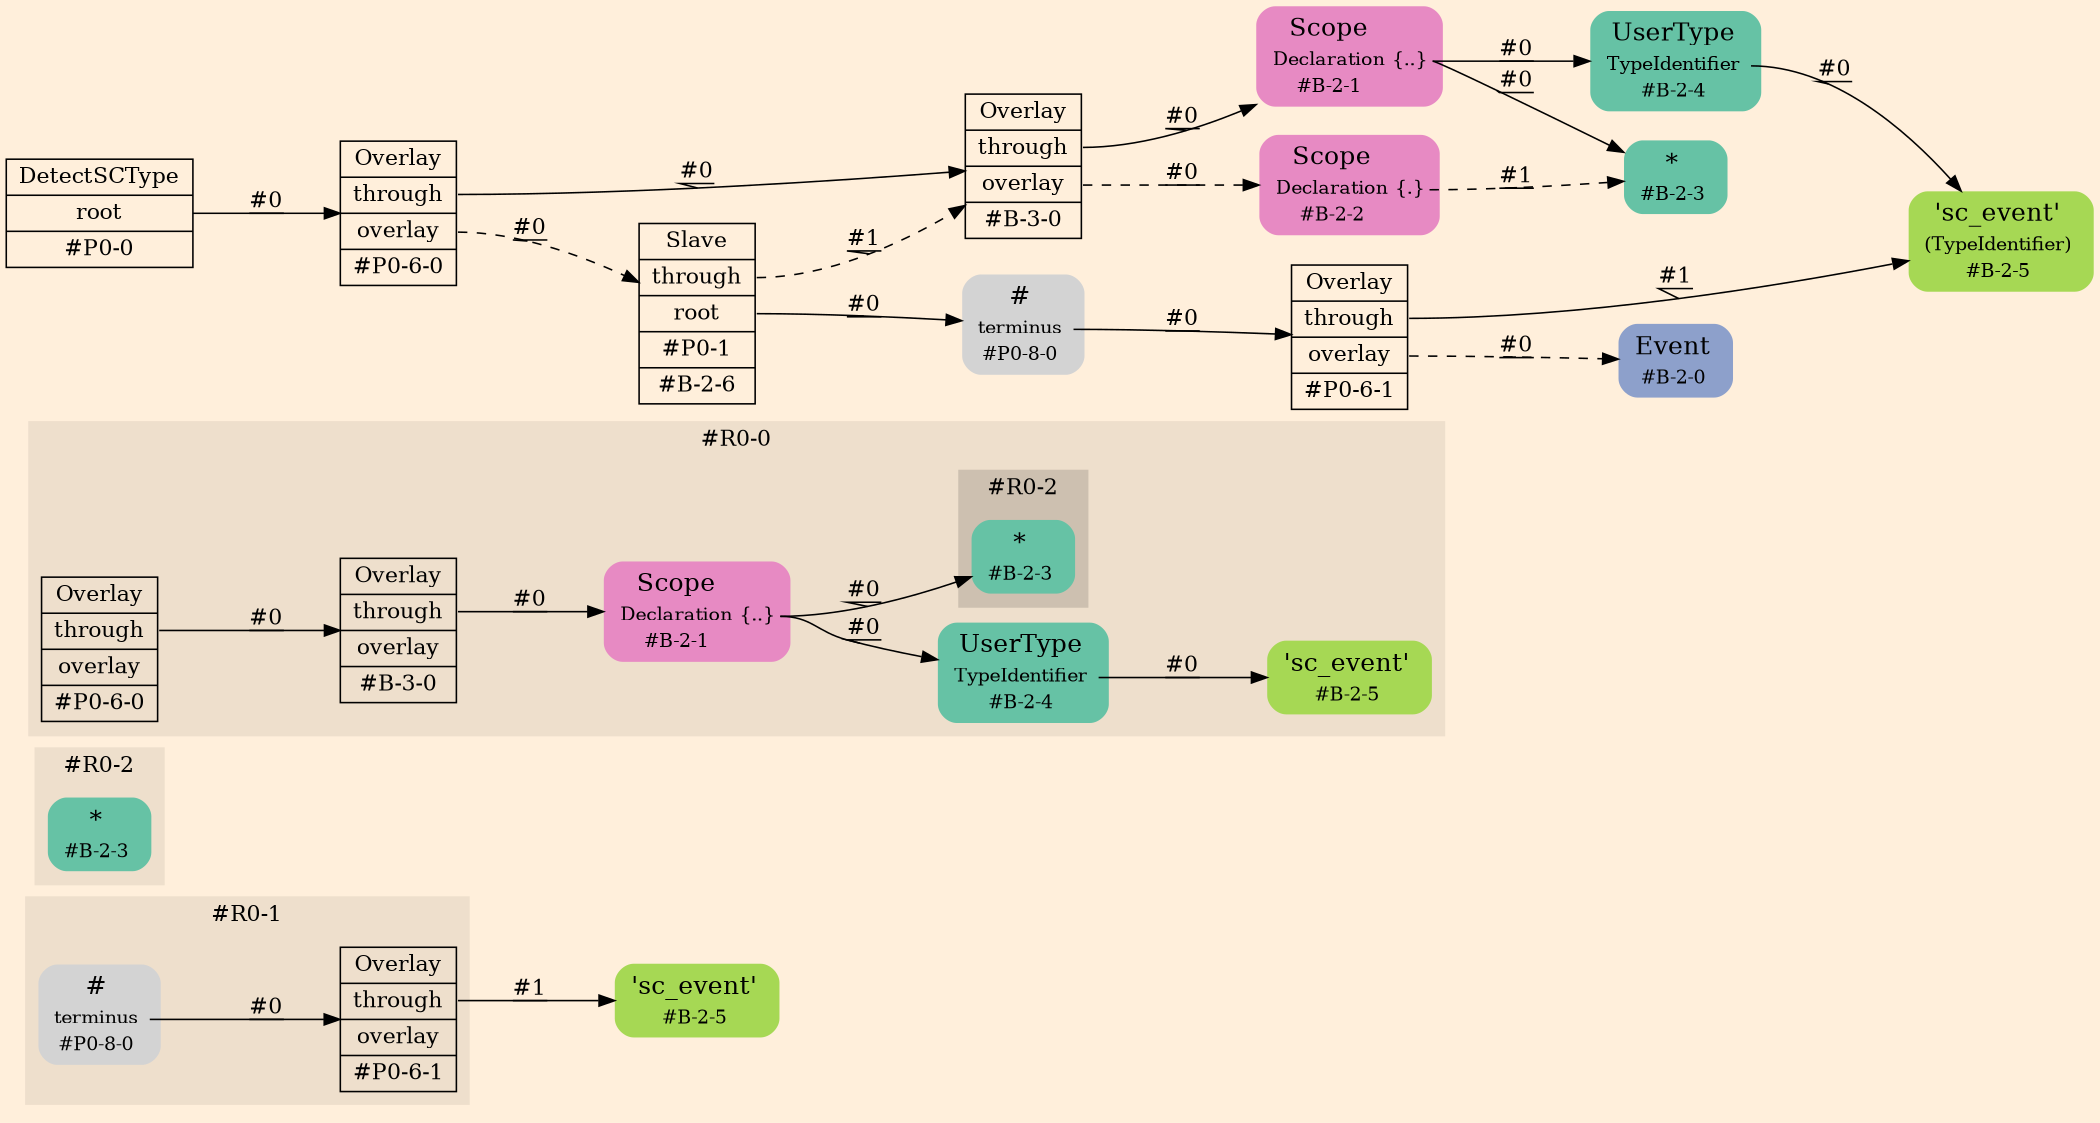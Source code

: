 digraph Inferno {
graph [
rankdir = "LR"
ranksep = 1.0
size = "14,20"
bgcolor = antiquewhite1
color = black
fontcolor = black
];
node [
];
"#R0-1/#B-2-5" [
shape = "plaintext"
fillcolor = "/set28/5"
label = <<TABLE BORDER="0" CELLBORDER="0" CELLSPACING="0">
 <TR>
  <TD><FONT POINT-SIZE="16.0">'sc_event'</FONT></TD>
  <TD></TD>
 </TR>
 <TR>
  <TD>#B-2-5</TD>
  <TD PORT="port0"></TD>
 </TR>
</TABLE>>
style = "rounded,filled"
fontsize = "12"
];
subgraph "cluster#R0-1" {
label = "#R0-1"
style = "filled"
color = antiquewhite2
"#R0-1/#P0-8-0" [
shape = "plaintext"
label = <<TABLE BORDER="0" CELLBORDER="0" CELLSPACING="0">
 <TR>
  <TD><FONT POINT-SIZE="16.0">#</FONT></TD>
  <TD></TD>
 </TR>
 <TR>
  <TD>terminus</TD>
  <TD PORT="port0"></TD>
 </TR>
 <TR>
  <TD>#P0-8-0</TD>
  <TD PORT="port1"></TD>
 </TR>
</TABLE>>
style = "rounded,filled"
fontsize = "12"
];
"#R0-1/#P0-6-1" [
shape = "record"
fillcolor = antiquewhite2
label = "<fixed> Overlay | <port0> through | <port1> overlay | <port2> #P0-6-1"
style = "filled"
fontsize = "14"
color = black
fontcolor = black
];
}
subgraph "cluster#R0-2" {
label = "#R0-2"
style = "filled"
color = antiquewhite2
"#R0-2/#B-2-3" [
shape = "plaintext"
fillcolor = "/set28/1"
label = <<TABLE BORDER="0" CELLBORDER="0" CELLSPACING="0">
 <TR>
  <TD><FONT POINT-SIZE="16.0">*</FONT></TD>
  <TD></TD>
 </TR>
 <TR>
  <TD>#B-2-3</TD>
  <TD PORT="port0"></TD>
 </TR>
</TABLE>>
style = "rounded,filled"
fontsize = "12"
];
}
subgraph "cluster#R0-0" {
label = "#R0-0"
style = "filled"
color = antiquewhite2
"#R0-0/#B-2-4" [
shape = "plaintext"
fillcolor = "/set28/1"
label = <<TABLE BORDER="0" CELLBORDER="0" CELLSPACING="0">
 <TR>
  <TD><FONT POINT-SIZE="16.0">UserType</FONT></TD>
  <TD></TD>
 </TR>
 <TR>
  <TD>TypeIdentifier</TD>
  <TD PORT="port0"></TD>
 </TR>
 <TR>
  <TD>#B-2-4</TD>
  <TD PORT="port1"></TD>
 </TR>
</TABLE>>
style = "rounded,filled"
fontsize = "12"
];
"#R0-0/#P0-6-0" [
shape = "record"
fillcolor = antiquewhite2
label = "<fixed> Overlay | <port0> through | <port1> overlay | <port2> #P0-6-0"
style = "filled"
fontsize = "14"
color = black
fontcolor = black
];
"#R0-0/#B-2-5" [
shape = "plaintext"
fillcolor = "/set28/5"
label = <<TABLE BORDER="0" CELLBORDER="0" CELLSPACING="0">
 <TR>
  <TD><FONT POINT-SIZE="16.0">'sc_event'</FONT></TD>
  <TD></TD>
 </TR>
 <TR>
  <TD>#B-2-5</TD>
  <TD PORT="port0"></TD>
 </TR>
</TABLE>>
style = "rounded,filled"
fontsize = "12"
];
"#R0-0/#B-2-1" [
shape = "plaintext"
fillcolor = "/set28/4"
label = <<TABLE BORDER="0" CELLBORDER="0" CELLSPACING="0">
 <TR>
  <TD><FONT POINT-SIZE="16.0">Scope</FONT></TD>
  <TD></TD>
 </TR>
 <TR>
  <TD>Declaration</TD>
  <TD PORT="port0">{..}</TD>
 </TR>
 <TR>
  <TD>#B-2-1</TD>
  <TD PORT="port1"></TD>
 </TR>
</TABLE>>
style = "rounded,filled"
fontsize = "12"
];
"#R0-0/#B-3-0" [
shape = "record"
fillcolor = antiquewhite2
label = "<fixed> Overlay | <port0> through | <port1> overlay | <port2> #B-3-0"
style = "filled"
fontsize = "14"
color = black
fontcolor = black
];
subgraph "cluster#R0-2" {
label = "#R0-2"
style = "filled"
color = antiquewhite3
"#R0-0/#B-2-3" [
shape = "plaintext"
fillcolor = "/set28/1"
label = <<TABLE BORDER="0" CELLBORDER="0" CELLSPACING="0">
 <TR>
  <TD><FONT POINT-SIZE="16.0">*</FONT></TD>
  <TD></TD>
 </TR>
 <TR>
  <TD>#B-2-3</TD>
  <TD PORT="port0"></TD>
 </TR>
</TABLE>>
style = "rounded,filled"
fontsize = "12"
];
}
}
"CR#P0-0" [
shape = "record"
fillcolor = antiquewhite1
label = "<fixed> DetectSCType | <port0> root | <port1> #P0-0"
style = "filled"
fontsize = "14"
color = black
fontcolor = black
];
"#P0-6-0" [
shape = "record"
fillcolor = antiquewhite1
label = "<fixed> Overlay | <port0> through | <port1> overlay | <port2> #P0-6-0"
style = "filled"
fontsize = "14"
color = black
fontcolor = black
];
"#B-3-0" [
shape = "record"
fillcolor = antiquewhite1
label = "<fixed> Overlay | <port0> through | <port1> overlay | <port2> #B-3-0"
style = "filled"
fontsize = "14"
color = black
fontcolor = black
];
"#B-2-1" [
shape = "plaintext"
fillcolor = "/set28/4"
label = <<TABLE BORDER="0" CELLBORDER="0" CELLSPACING="0">
 <TR>
  <TD><FONT POINT-SIZE="16.0">Scope</FONT></TD>
  <TD></TD>
 </TR>
 <TR>
  <TD>Declaration</TD>
  <TD PORT="port0">{..}</TD>
 </TR>
 <TR>
  <TD>#B-2-1</TD>
  <TD PORT="port1"></TD>
 </TR>
</TABLE>>
style = "rounded,filled"
fontsize = "12"
];
"#B-2-3" [
shape = "plaintext"
fillcolor = "/set28/1"
label = <<TABLE BORDER="0" CELLBORDER="0" CELLSPACING="0">
 <TR>
  <TD><FONT POINT-SIZE="16.0">*</FONT></TD>
  <TD></TD>
 </TR>
 <TR>
  <TD>#B-2-3</TD>
  <TD PORT="port0"></TD>
 </TR>
</TABLE>>
style = "rounded,filled"
fontsize = "12"
];
"#B-2-4" [
shape = "plaintext"
fillcolor = "/set28/1"
label = <<TABLE BORDER="0" CELLBORDER="0" CELLSPACING="0">
 <TR>
  <TD><FONT POINT-SIZE="16.0">UserType</FONT></TD>
  <TD></TD>
 </TR>
 <TR>
  <TD>TypeIdentifier</TD>
  <TD PORT="port0"></TD>
 </TR>
 <TR>
  <TD>#B-2-4</TD>
  <TD PORT="port1"></TD>
 </TR>
</TABLE>>
style = "rounded,filled"
fontsize = "12"
];
"#B-2-5" [
shape = "plaintext"
fillcolor = "/set28/5"
label = <<TABLE BORDER="0" CELLBORDER="0" CELLSPACING="0">
 <TR>
  <TD><FONT POINT-SIZE="16.0">'sc_event'</FONT></TD>
  <TD></TD>
 </TR>
 <TR>
  <TD>(TypeIdentifier)</TD>
  <TD PORT="port0"></TD>
 </TR>
 <TR>
  <TD>#B-2-5</TD>
  <TD PORT="port1"></TD>
 </TR>
</TABLE>>
style = "rounded,filled"
fontsize = "12"
];
"#B-2-2" [
shape = "plaintext"
fillcolor = "/set28/4"
label = <<TABLE BORDER="0" CELLBORDER="0" CELLSPACING="0">
 <TR>
  <TD><FONT POINT-SIZE="16.0">Scope</FONT></TD>
  <TD></TD>
 </TR>
 <TR>
  <TD>Declaration</TD>
  <TD PORT="port0">{.}</TD>
 </TR>
 <TR>
  <TD>#B-2-2</TD>
  <TD PORT="port1"></TD>
 </TR>
</TABLE>>
style = "rounded,filled"
fontsize = "12"
];
"#B-2-6" [
shape = "record"
fillcolor = antiquewhite1
label = "<fixed> Slave | <port0> through | <port1> root | <port2> #P0-1 | <port3> #B-2-6"
style = "filled"
fontsize = "14"
color = black
fontcolor = black
];
"#P0-8-0" [
shape = "plaintext"
label = <<TABLE BORDER="0" CELLBORDER="0" CELLSPACING="0">
 <TR>
  <TD><FONT POINT-SIZE="16.0">#</FONT></TD>
  <TD></TD>
 </TR>
 <TR>
  <TD>terminus</TD>
  <TD PORT="port0"></TD>
 </TR>
 <TR>
  <TD>#P0-8-0</TD>
  <TD PORT="port1"></TD>
 </TR>
</TABLE>>
style = "rounded,filled"
fontsize = "12"
];
"#P0-6-1" [
shape = "record"
fillcolor = antiquewhite1
label = "<fixed> Overlay | <port0> through | <port1> overlay | <port2> #P0-6-1"
style = "filled"
fontsize = "14"
color = black
fontcolor = black
];
"#B-2-0" [
shape = "plaintext"
fillcolor = "/set28/3"
label = <<TABLE BORDER="0" CELLBORDER="0" CELLSPACING="0">
 <TR>
  <TD><FONT POINT-SIZE="16.0">Event</FONT></TD>
  <TD></TD>
 </TR>
 <TR>
  <TD>#B-2-0</TD>
  <TD PORT="port0"></TD>
 </TR>
</TABLE>>
style = "rounded,filled"
fontsize = "12"
];
"CR#P0-0":port0 -> "#P0-6-0" [style="solid"
label = "#0"
decorate = true
color = black
fontcolor = black
];
"#P0-6-0":port0 -> "#B-3-0" [style="solid"
label = "#0"
decorate = true
color = black
fontcolor = black
];
"#P0-6-0":port1 -> "#B-2-6" [style="dashed"
label = "#0"
decorate = true
color = black
fontcolor = black
];
"#B-3-0":port0 -> "#B-2-1" [style="solid"
label = "#0"
decorate = true
color = black
fontcolor = black
];
"#B-3-0":port1 -> "#B-2-2" [style="dashed"
label = "#0"
decorate = true
color = black
fontcolor = black
];
"#B-2-1":port0 -> "#B-2-3" [style="solid"
label = "#0"
decorate = true
color = black
fontcolor = black
];
"#B-2-1":port0 -> "#B-2-4" [style="solid"
label = "#0"
decorate = true
color = black
fontcolor = black
];
"#B-2-4":port0 -> "#B-2-5" [style="solid"
label = "#0"
decorate = true
color = black
fontcolor = black
];
"#B-2-2":port0 -> "#B-2-3" [style="dashed"
label = "#1"
decorate = true
color = black
fontcolor = black
];
"#B-2-6":port0 -> "#B-3-0" [style="dashed"
label = "#1"
decorate = true
color = black
fontcolor = black
];
"#B-2-6":port1 -> "#P0-8-0" [style="solid"
label = "#0"
decorate = true
color = black
fontcolor = black
];
"#P0-8-0":port0 -> "#P0-6-1" [style="solid"
label = "#0"
decorate = true
color = black
fontcolor = black
];
"#P0-6-1":port0 -> "#B-2-5" [style="solid"
label = "#1"
decorate = true
color = black
fontcolor = black
];
"#P0-6-1":port1 -> "#B-2-0" [style="dashed"
label = "#0"
decorate = true
color = black
fontcolor = black
];
"#R0-0/#B-2-4":port0 -> "#R0-0/#B-2-5" [style="solid"
label = "#0"
decorate = true
color = black
fontcolor = black
];
"#R0-0/#P0-6-0":port0 -> "#R0-0/#B-3-0" [style="solid"
label = "#0"
decorate = true
color = black
fontcolor = black
];
"#R0-0/#B-2-1":port0 -> "#R0-0/#B-2-3" [style="solid"
label = "#0"
decorate = true
color = black
fontcolor = black
];
"#R0-0/#B-2-1":port0 -> "#R0-0/#B-2-4" [style="solid"
label = "#0"
decorate = true
color = black
fontcolor = black
];
"#R0-0/#B-3-0":port0 -> "#R0-0/#B-2-1" [style="solid"
label = "#0"
decorate = true
color = black
fontcolor = black
];
"#R0-1/#P0-8-0":port0 -> "#R0-1/#P0-6-1" [style="solid"
label = "#0"
decorate = true
color = black
fontcolor = black
];
"#R0-1/#P0-6-1":port0 -> "#R0-1/#B-2-5" [style="solid"
label = "#1"
decorate = true
color = black
fontcolor = black
];
}
